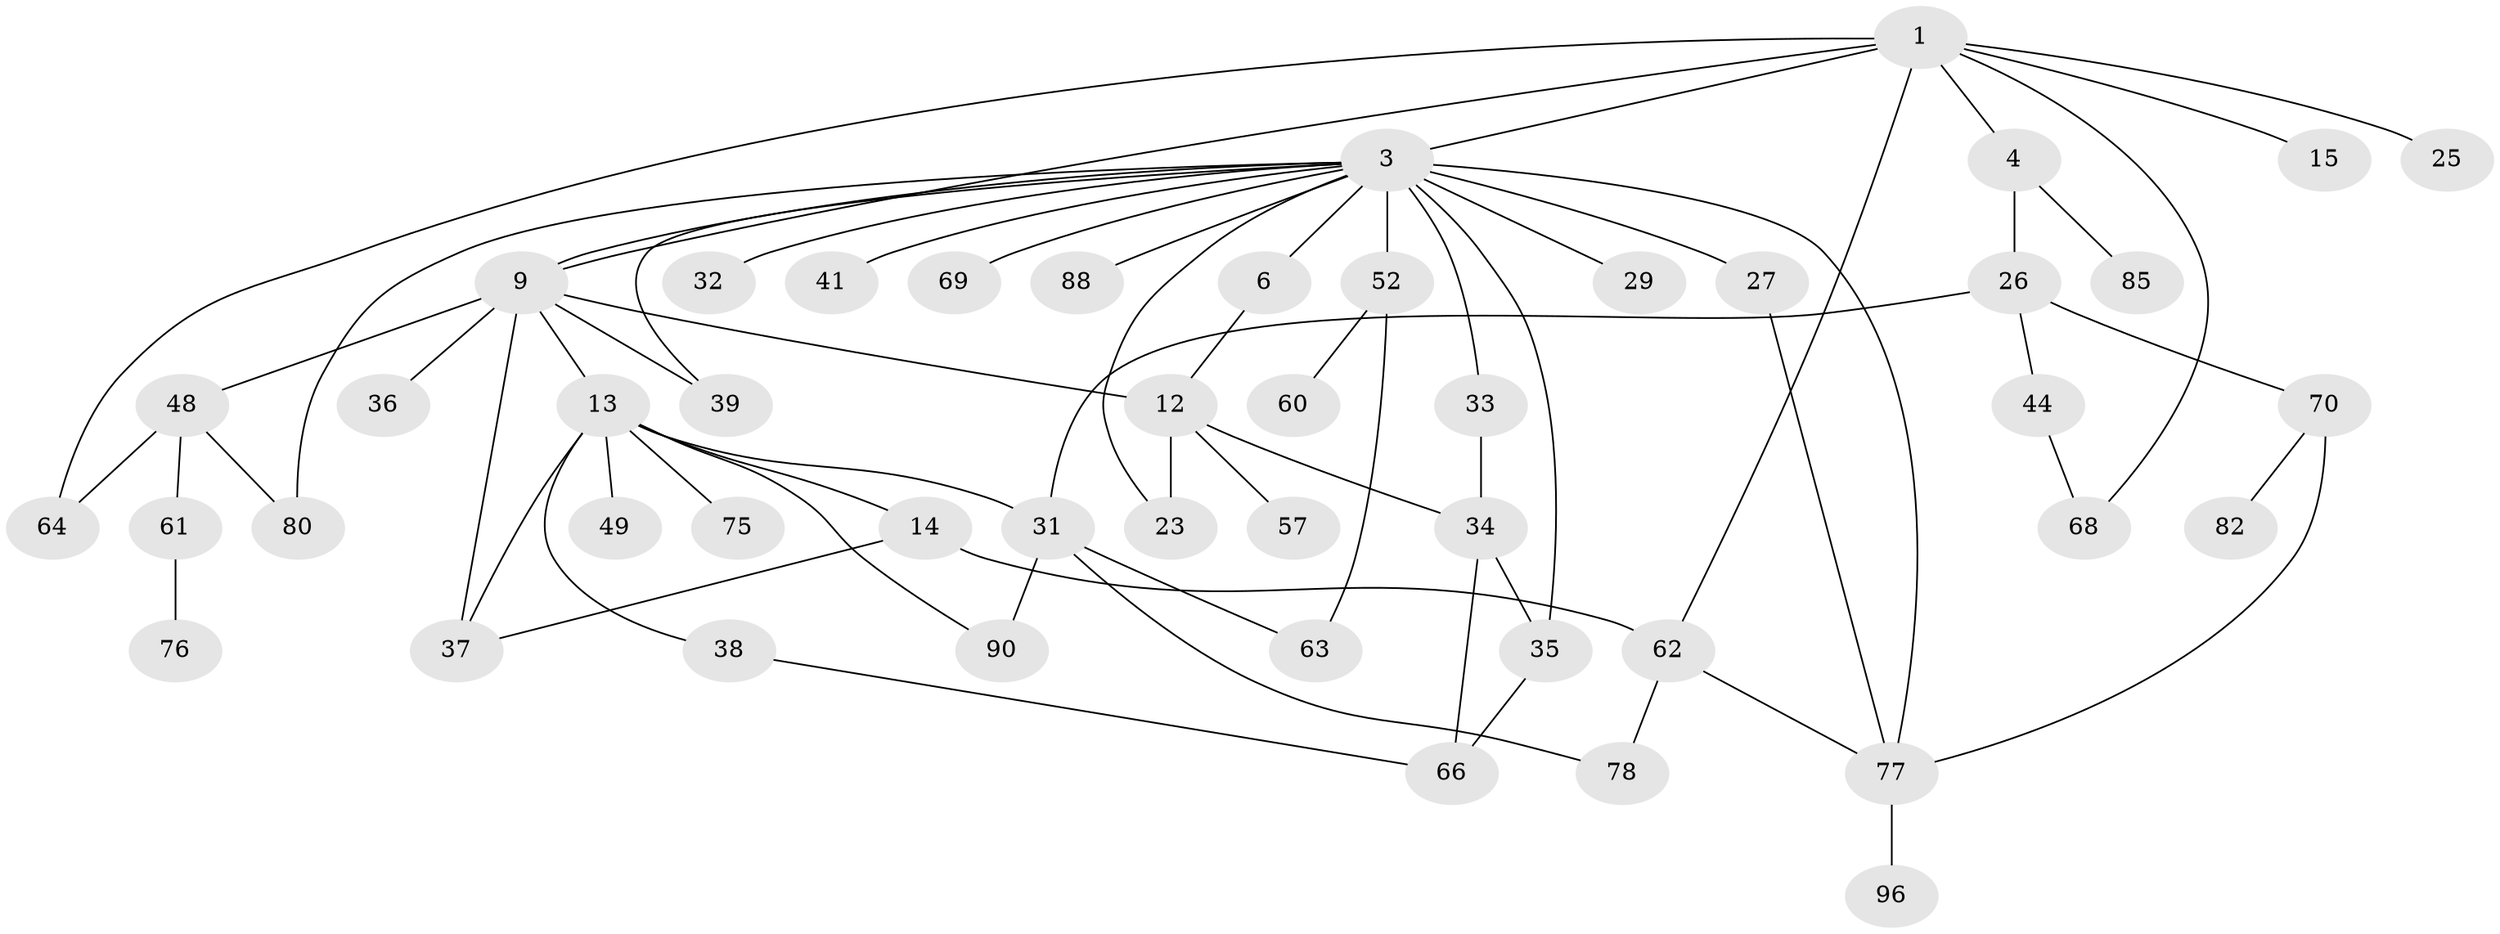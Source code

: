 // original degree distribution, {4: 0.14583333333333334, 7: 0.010416666666666666, 6: 0.03125, 3: 0.19791666666666666, 2: 0.2604166666666667, 5: 0.0625, 1: 0.2916666666666667}
// Generated by graph-tools (version 1.1) at 2025/13/03/09/25 04:13:32]
// undirected, 48 vertices, 68 edges
graph export_dot {
graph [start="1"]
  node [color=gray90,style=filled];
  1 [super="+2"];
  3 [super="+51+5+21+7+8"];
  4;
  6;
  9 [super="+19+89"];
  12 [super="+42+16"];
  13 [super="+18"];
  14 [super="+20"];
  15 [super="+54+17"];
  23 [super="+46"];
  25;
  26 [super="+30+73"];
  27 [super="+45"];
  29 [super="+92"];
  31 [super="+50+74"];
  32;
  33 [super="+43"];
  34 [super="+71"];
  35 [super="+94"];
  36;
  37 [super="+58+47"];
  38;
  39 [super="+40"];
  41;
  44;
  48;
  49;
  52 [super="+65"];
  57;
  60;
  61;
  62 [super="+93+67"];
  63;
  64 [super="+84"];
  66;
  68;
  69;
  70;
  75;
  76 [super="+86"];
  77 [super="+79"];
  78;
  80;
  82;
  85;
  88;
  90;
  96;
  1 -- 68;
  1 -- 64;
  1 -- 62 [weight=2];
  1 -- 3;
  1 -- 4;
  1 -- 9;
  1 -- 25;
  1 -- 15;
  3 -- 52;
  3 -- 6;
  3 -- 29 [weight=2];
  3 -- 69;
  3 -- 39;
  3 -- 77 [weight=2];
  3 -- 9;
  3 -- 33;
  3 -- 35 [weight=2];
  3 -- 88;
  3 -- 27 [weight=2];
  3 -- 32 [weight=2];
  3 -- 41;
  3 -- 80;
  3 -- 23;
  4 -- 26;
  4 -- 85;
  6 -- 12;
  9 -- 13;
  9 -- 48;
  9 -- 36;
  9 -- 37;
  9 -- 12;
  9 -- 39;
  12 -- 34;
  12 -- 57;
  12 -- 23;
  13 -- 14;
  13 -- 90;
  13 -- 37;
  13 -- 49;
  13 -- 38;
  13 -- 75;
  13 -- 31;
  14 -- 37;
  14 -- 62;
  26 -- 44;
  26 -- 70;
  26 -- 31;
  27 -- 77;
  31 -- 78;
  31 -- 90;
  31 -- 63;
  33 -- 34;
  34 -- 35;
  34 -- 66;
  35 -- 66;
  38 -- 66;
  44 -- 68;
  48 -- 61;
  48 -- 64;
  48 -- 80;
  52 -- 60;
  52 -- 63;
  61 -- 76;
  62 -- 78;
  62 -- 77;
  70 -- 77;
  70 -- 82;
  77 -- 96;
}
